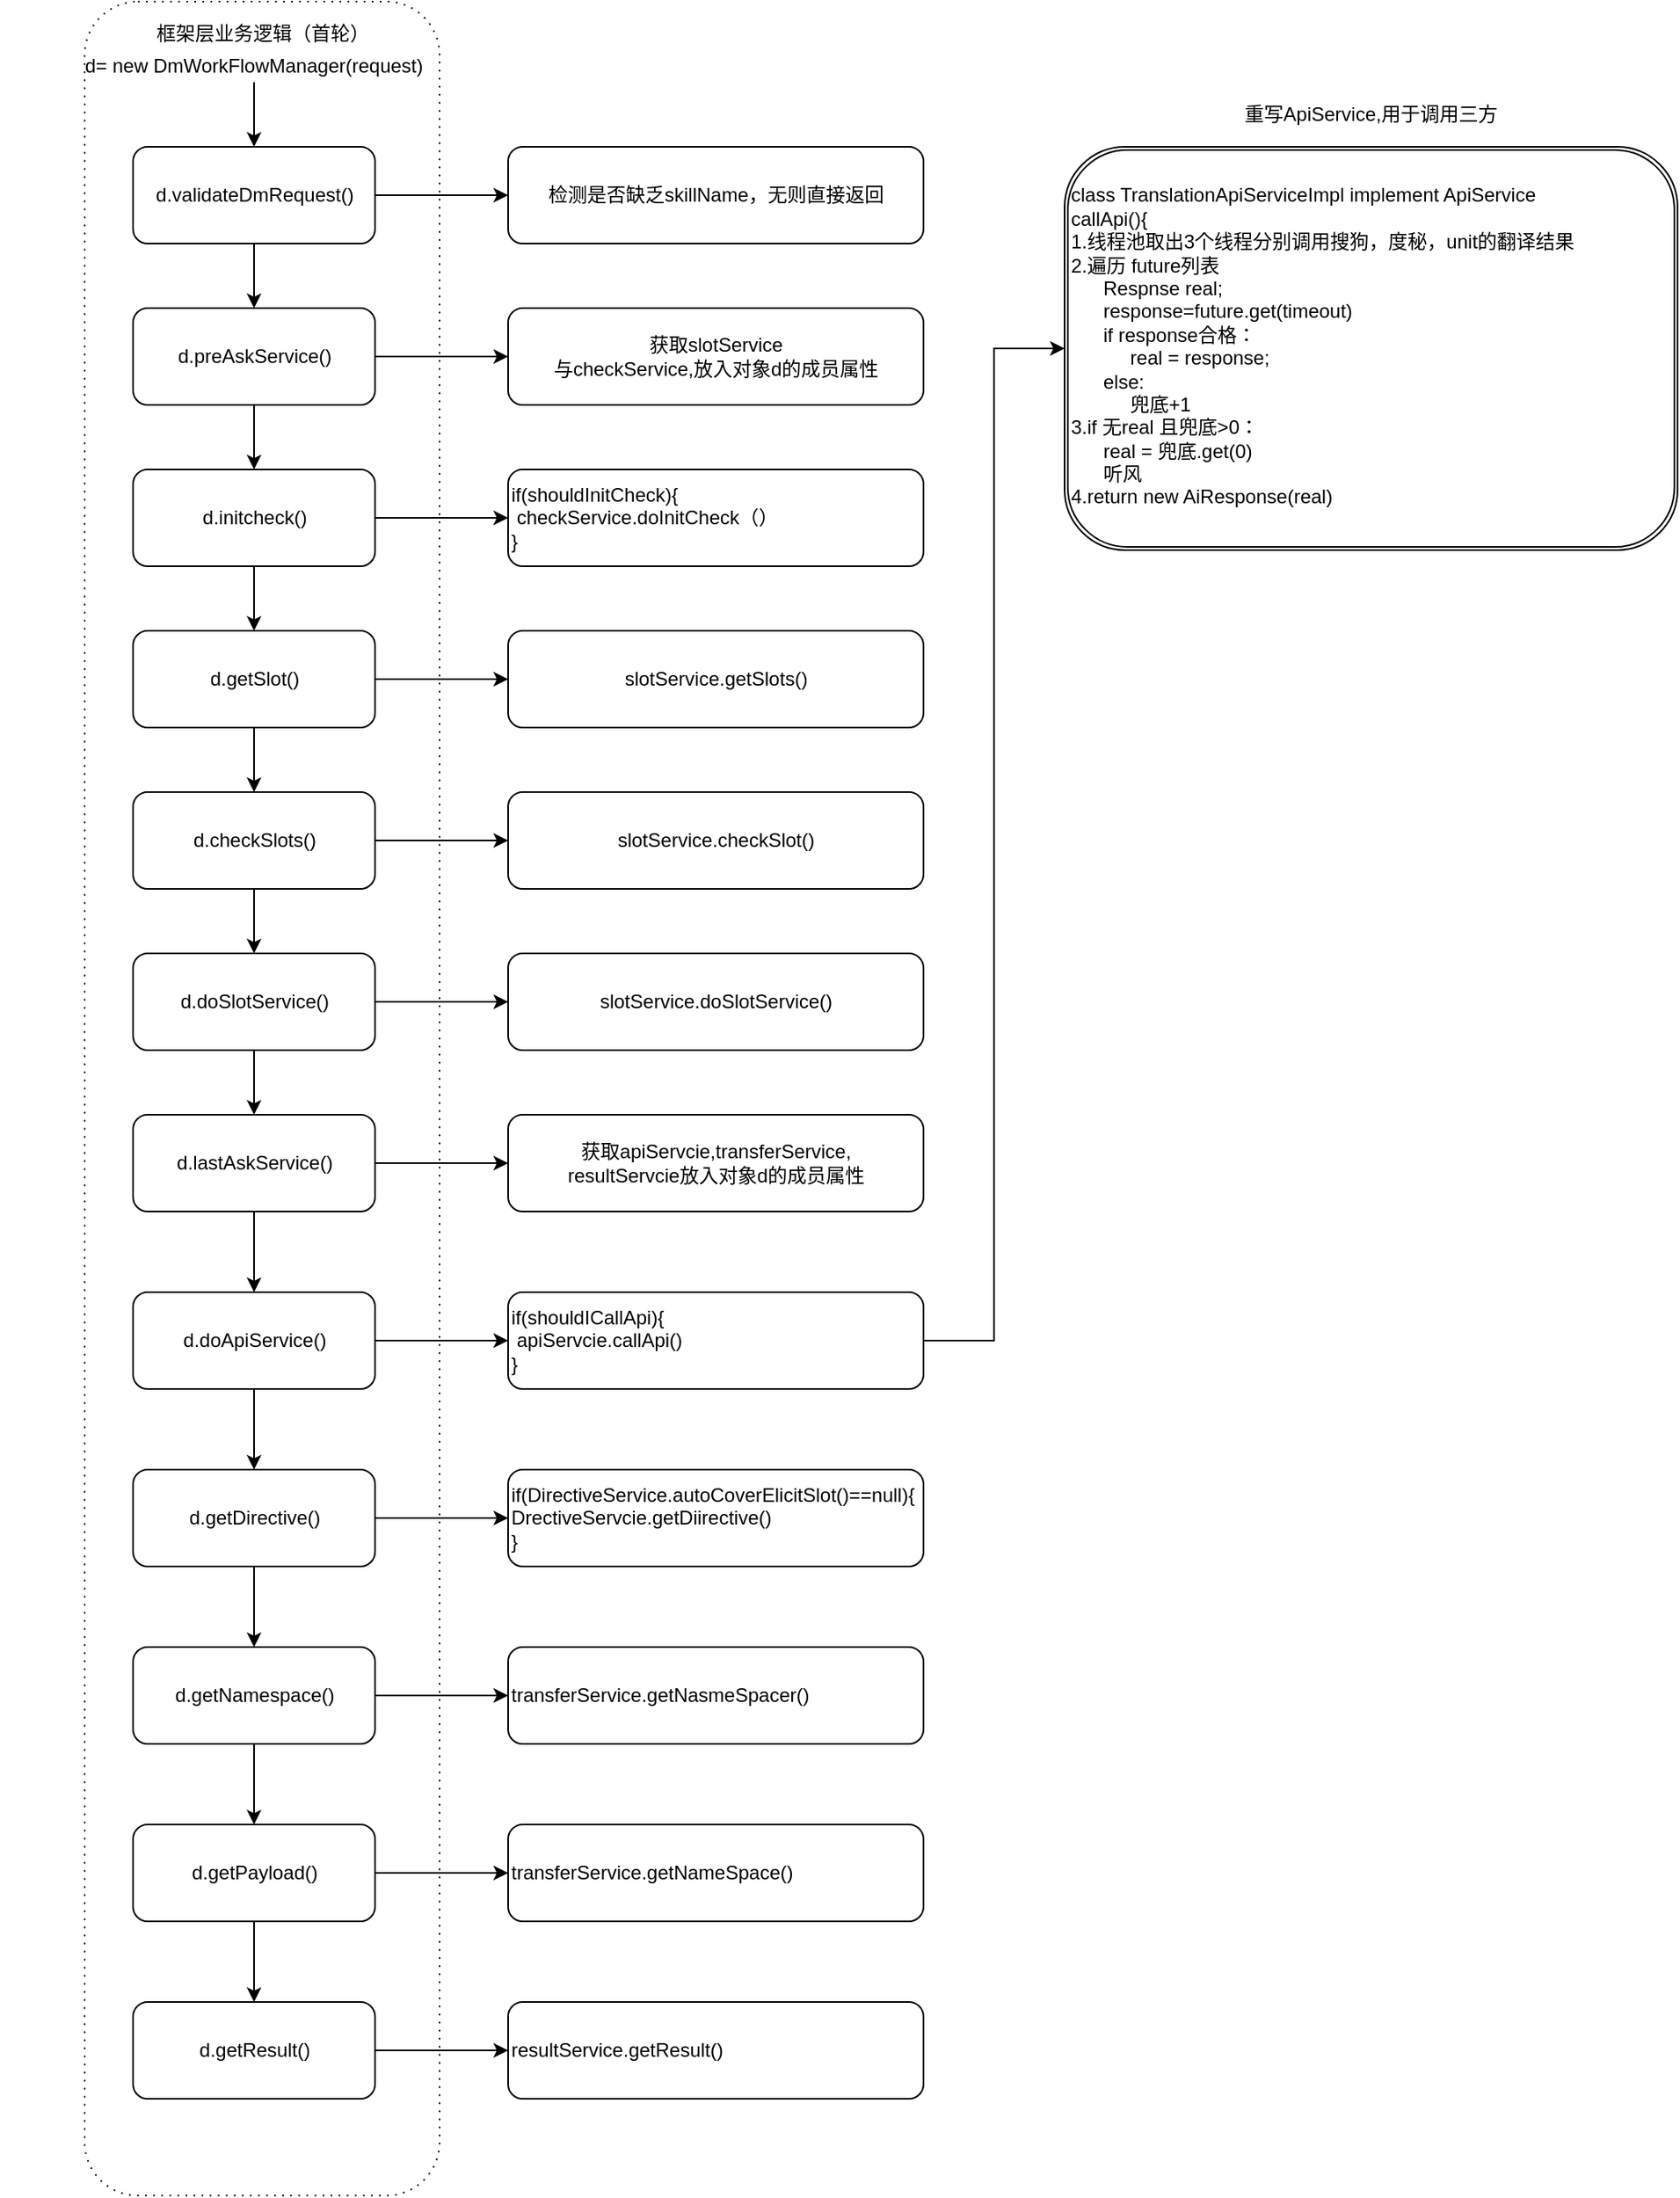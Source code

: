 <mxfile version="13.8.2" type="github">
  <diagram id="hl56yfetpkZTC3vXIedy" name="第 1 页">
    <mxGraphModel dx="541" dy="585" grid="1" gridSize="10" guides="1" tooltips="1" connect="1" arrows="1" fold="1" page="1" pageScale="1" pageWidth="1169" pageHeight="1654" math="0" shadow="0">
      <root>
        <mxCell id="0" />
        <mxCell id="1" parent="0" />
        <mxCell id="-9Mtz2GCRb9Vz_m4Vo6k-12" value="" style="shape=ext;rounded=1;html=1;whiteSpace=wrap;dashed=1;dashPattern=1 4;" vertex="1" parent="1">
          <mxGeometry x="92.5" y="40" width="220" height="1360" as="geometry" />
        </mxCell>
        <mxCell id="-9Mtz2GCRb9Vz_m4Vo6k-30" value="" style="edgeStyle=orthogonalEdgeStyle;rounded=0;orthogonalLoop=1;jettySize=auto;html=1;" edge="1" parent="1" source="-9Mtz2GCRb9Vz_m4Vo6k-1" target="-9Mtz2GCRb9Vz_m4Vo6k-29">
          <mxGeometry relative="1" as="geometry" />
        </mxCell>
        <mxCell id="-9Mtz2GCRb9Vz_m4Vo6k-1" value="d.validateDmRequest()" style="rounded=1;whiteSpace=wrap;html=1;" vertex="1" parent="1">
          <mxGeometry x="122.5" y="130" width="150" height="60" as="geometry" />
        </mxCell>
        <mxCell id="-9Mtz2GCRb9Vz_m4Vo6k-32" value="" style="edgeStyle=orthogonalEdgeStyle;rounded=0;orthogonalLoop=1;jettySize=auto;html=1;" edge="1" parent="1" source="-9Mtz2GCRb9Vz_m4Vo6k-2" target="-9Mtz2GCRb9Vz_m4Vo6k-31">
          <mxGeometry relative="1" as="geometry" />
        </mxCell>
        <mxCell id="-9Mtz2GCRb9Vz_m4Vo6k-2" value="d.preAskService()" style="rounded=1;whiteSpace=wrap;html=1;" vertex="1" parent="1">
          <mxGeometry x="122.5" y="230" width="150" height="60" as="geometry" />
        </mxCell>
        <mxCell id="-9Mtz2GCRb9Vz_m4Vo6k-16" value="" style="edgeStyle=orthogonalEdgeStyle;rounded=0;orthogonalLoop=1;jettySize=auto;html=1;" edge="1" parent="1" source="-9Mtz2GCRb9Vz_m4Vo6k-3" target="-9Mtz2GCRb9Vz_m4Vo6k-4">
          <mxGeometry relative="1" as="geometry" />
        </mxCell>
        <mxCell id="-9Mtz2GCRb9Vz_m4Vo6k-34" value="" style="edgeStyle=orthogonalEdgeStyle;rounded=0;orthogonalLoop=1;jettySize=auto;html=1;" edge="1" parent="1" source="-9Mtz2GCRb9Vz_m4Vo6k-3" target="-9Mtz2GCRb9Vz_m4Vo6k-33">
          <mxGeometry relative="1" as="geometry" />
        </mxCell>
        <mxCell id="-9Mtz2GCRb9Vz_m4Vo6k-3" value="d.initcheck()" style="rounded=1;whiteSpace=wrap;html=1;" vertex="1" parent="1">
          <mxGeometry x="122.5" y="330" width="150" height="60" as="geometry" />
        </mxCell>
        <mxCell id="-9Mtz2GCRb9Vz_m4Vo6k-18" value="" style="edgeStyle=orthogonalEdgeStyle;rounded=0;orthogonalLoop=1;jettySize=auto;html=1;" edge="1" parent="1" source="-9Mtz2GCRb9Vz_m4Vo6k-4" target="-9Mtz2GCRb9Vz_m4Vo6k-5">
          <mxGeometry relative="1" as="geometry" />
        </mxCell>
        <mxCell id="-9Mtz2GCRb9Vz_m4Vo6k-36" value="" style="edgeStyle=orthogonalEdgeStyle;rounded=0;orthogonalLoop=1;jettySize=auto;html=1;" edge="1" parent="1" source="-9Mtz2GCRb9Vz_m4Vo6k-4" target="-9Mtz2GCRb9Vz_m4Vo6k-35">
          <mxGeometry relative="1" as="geometry" />
        </mxCell>
        <mxCell id="-9Mtz2GCRb9Vz_m4Vo6k-4" value="d.getSlot()" style="rounded=1;whiteSpace=wrap;html=1;" vertex="1" parent="1">
          <mxGeometry x="122.5" y="430" width="150" height="60" as="geometry" />
        </mxCell>
        <mxCell id="-9Mtz2GCRb9Vz_m4Vo6k-17" value="" style="edgeStyle=orthogonalEdgeStyle;rounded=0;orthogonalLoop=1;jettySize=auto;html=1;" edge="1" parent="1" source="-9Mtz2GCRb9Vz_m4Vo6k-5" target="-9Mtz2GCRb9Vz_m4Vo6k-6">
          <mxGeometry relative="1" as="geometry" />
        </mxCell>
        <mxCell id="-9Mtz2GCRb9Vz_m4Vo6k-38" value="" style="edgeStyle=orthogonalEdgeStyle;rounded=0;orthogonalLoop=1;jettySize=auto;html=1;" edge="1" parent="1" source="-9Mtz2GCRb9Vz_m4Vo6k-5" target="-9Mtz2GCRb9Vz_m4Vo6k-37">
          <mxGeometry relative="1" as="geometry" />
        </mxCell>
        <mxCell id="-9Mtz2GCRb9Vz_m4Vo6k-5" value="d.checkSlots()" style="rounded=1;whiteSpace=wrap;html=1;" vertex="1" parent="1">
          <mxGeometry x="122.5" y="530" width="150" height="60" as="geometry" />
        </mxCell>
        <mxCell id="-9Mtz2GCRb9Vz_m4Vo6k-40" value="" style="edgeStyle=orthogonalEdgeStyle;rounded=0;orthogonalLoop=1;jettySize=auto;html=1;" edge="1" parent="1" source="-9Mtz2GCRb9Vz_m4Vo6k-6" target="-9Mtz2GCRb9Vz_m4Vo6k-39">
          <mxGeometry relative="1" as="geometry" />
        </mxCell>
        <mxCell id="-9Mtz2GCRb9Vz_m4Vo6k-43" value="" style="edgeStyle=orthogonalEdgeStyle;rounded=0;orthogonalLoop=1;jettySize=auto;html=1;" edge="1" parent="1" source="-9Mtz2GCRb9Vz_m4Vo6k-6" target="-9Mtz2GCRb9Vz_m4Vo6k-41">
          <mxGeometry relative="1" as="geometry" />
        </mxCell>
        <mxCell id="-9Mtz2GCRb9Vz_m4Vo6k-6" value="d.doSlotService()" style="rounded=1;whiteSpace=wrap;html=1;" vertex="1" parent="1">
          <mxGeometry x="122.5" y="630" width="150" height="60" as="geometry" />
        </mxCell>
        <mxCell id="-9Mtz2GCRb9Vz_m4Vo6k-20" value="" style="edgeStyle=orthogonalEdgeStyle;rounded=0;orthogonalLoop=1;jettySize=auto;html=1;" edge="1" parent="1" source="-9Mtz2GCRb9Vz_m4Vo6k-7" target="-9Mtz2GCRb9Vz_m4Vo6k-8">
          <mxGeometry relative="1" as="geometry" />
        </mxCell>
        <mxCell id="-9Mtz2GCRb9Vz_m4Vo6k-47" value="" style="edgeStyle=orthogonalEdgeStyle;rounded=0;orthogonalLoop=1;jettySize=auto;html=1;" edge="1" parent="1" source="-9Mtz2GCRb9Vz_m4Vo6k-7" target="-9Mtz2GCRb9Vz_m4Vo6k-46">
          <mxGeometry relative="1" as="geometry" />
        </mxCell>
        <mxCell id="-9Mtz2GCRb9Vz_m4Vo6k-7" value="d.doApiService()" style="rounded=1;whiteSpace=wrap;html=1;" vertex="1" parent="1">
          <mxGeometry x="122.5" y="840" width="150" height="60" as="geometry" />
        </mxCell>
        <mxCell id="-9Mtz2GCRb9Vz_m4Vo6k-21" value="" style="edgeStyle=orthogonalEdgeStyle;rounded=0;orthogonalLoop=1;jettySize=auto;html=1;" edge="1" parent="1" source="-9Mtz2GCRb9Vz_m4Vo6k-8" target="-9Mtz2GCRb9Vz_m4Vo6k-9">
          <mxGeometry relative="1" as="geometry" />
        </mxCell>
        <mxCell id="-9Mtz2GCRb9Vz_m4Vo6k-50" value="" style="edgeStyle=orthogonalEdgeStyle;rounded=0;orthogonalLoop=1;jettySize=auto;html=1;" edge="1" parent="1" source="-9Mtz2GCRb9Vz_m4Vo6k-8" target="-9Mtz2GCRb9Vz_m4Vo6k-49">
          <mxGeometry relative="1" as="geometry" />
        </mxCell>
        <mxCell id="-9Mtz2GCRb9Vz_m4Vo6k-8" value="d.getDirective()" style="rounded=1;whiteSpace=wrap;html=1;" vertex="1" parent="1">
          <mxGeometry x="122.5" y="950" width="150" height="60" as="geometry" />
        </mxCell>
        <mxCell id="-9Mtz2GCRb9Vz_m4Vo6k-22" value="" style="edgeStyle=orthogonalEdgeStyle;rounded=0;orthogonalLoop=1;jettySize=auto;html=1;" edge="1" parent="1" source="-9Mtz2GCRb9Vz_m4Vo6k-9" target="-9Mtz2GCRb9Vz_m4Vo6k-10">
          <mxGeometry relative="1" as="geometry" />
        </mxCell>
        <mxCell id="-9Mtz2GCRb9Vz_m4Vo6k-53" value="" style="edgeStyle=orthogonalEdgeStyle;rounded=0;orthogonalLoop=1;jettySize=auto;html=1;" edge="1" parent="1" source="-9Mtz2GCRb9Vz_m4Vo6k-9" target="-9Mtz2GCRb9Vz_m4Vo6k-51">
          <mxGeometry relative="1" as="geometry" />
        </mxCell>
        <mxCell id="-9Mtz2GCRb9Vz_m4Vo6k-9" value="d.getNamespace()" style="rounded=1;whiteSpace=wrap;html=1;" vertex="1" parent="1">
          <mxGeometry x="122.5" y="1060" width="150" height="60" as="geometry" />
        </mxCell>
        <mxCell id="-9Mtz2GCRb9Vz_m4Vo6k-23" value="" style="edgeStyle=orthogonalEdgeStyle;rounded=0;orthogonalLoop=1;jettySize=auto;html=1;" edge="1" parent="1" source="-9Mtz2GCRb9Vz_m4Vo6k-10" target="-9Mtz2GCRb9Vz_m4Vo6k-11">
          <mxGeometry relative="1" as="geometry" />
        </mxCell>
        <mxCell id="-9Mtz2GCRb9Vz_m4Vo6k-55" value="" style="edgeStyle=orthogonalEdgeStyle;rounded=0;orthogonalLoop=1;jettySize=auto;html=1;" edge="1" parent="1" source="-9Mtz2GCRb9Vz_m4Vo6k-10" target="-9Mtz2GCRb9Vz_m4Vo6k-54">
          <mxGeometry relative="1" as="geometry" />
        </mxCell>
        <mxCell id="-9Mtz2GCRb9Vz_m4Vo6k-10" value="d.getPayload()" style="rounded=1;whiteSpace=wrap;html=1;" vertex="1" parent="1">
          <mxGeometry x="122.5" y="1170" width="150" height="60" as="geometry" />
        </mxCell>
        <mxCell id="-9Mtz2GCRb9Vz_m4Vo6k-57" value="" style="edgeStyle=orthogonalEdgeStyle;rounded=0;orthogonalLoop=1;jettySize=auto;html=1;" edge="1" parent="1" source="-9Mtz2GCRb9Vz_m4Vo6k-11" target="-9Mtz2GCRb9Vz_m4Vo6k-56">
          <mxGeometry relative="1" as="geometry" />
        </mxCell>
        <mxCell id="-9Mtz2GCRb9Vz_m4Vo6k-11" value="d.getResult()" style="rounded=1;whiteSpace=wrap;html=1;" vertex="1" parent="1">
          <mxGeometry x="122.5" y="1280" width="150" height="60" as="geometry" />
        </mxCell>
        <mxCell id="-9Mtz2GCRb9Vz_m4Vo6k-27" value="" style="edgeStyle=orthogonalEdgeStyle;rounded=0;orthogonalLoop=1;jettySize=auto;html=1;" edge="1" parent="1" source="-9Mtz2GCRb9Vz_m4Vo6k-13" target="-9Mtz2GCRb9Vz_m4Vo6k-1">
          <mxGeometry relative="1" as="geometry" />
        </mxCell>
        <mxCell id="-9Mtz2GCRb9Vz_m4Vo6k-13" value="d= new DmWorkFlowManager(request)" style="text;html=1;strokeColor=none;fillColor=none;align=center;verticalAlign=middle;whiteSpace=wrap;rounded=0;" vertex="1" parent="1">
          <mxGeometry x="40" y="70" width="315" height="20" as="geometry" />
        </mxCell>
        <mxCell id="-9Mtz2GCRb9Vz_m4Vo6k-14" value="" style="endArrow=classic;html=1;exitX=0.5;exitY=1;exitDx=0;exitDy=0;" edge="1" parent="1" source="-9Mtz2GCRb9Vz_m4Vo6k-1" target="-9Mtz2GCRb9Vz_m4Vo6k-2">
          <mxGeometry width="50" height="50" relative="1" as="geometry">
            <mxPoint x="332.5" y="150" as="sourcePoint" />
            <mxPoint x="382.5" y="100" as="targetPoint" />
          </mxGeometry>
        </mxCell>
        <mxCell id="-9Mtz2GCRb9Vz_m4Vo6k-15" value="" style="endArrow=classic;html=1;exitX=0.5;exitY=1;exitDx=0;exitDy=0;entryX=0.5;entryY=0;entryDx=0;entryDy=0;" edge="1" parent="1" source="-9Mtz2GCRb9Vz_m4Vo6k-2" target="-9Mtz2GCRb9Vz_m4Vo6k-3">
          <mxGeometry width="50" height="50" relative="1" as="geometry">
            <mxPoint x="192.5" y="200" as="sourcePoint" />
            <mxPoint x="192.5" y="240" as="targetPoint" />
          </mxGeometry>
        </mxCell>
        <mxCell id="-9Mtz2GCRb9Vz_m4Vo6k-28" value="框架层业务逻辑（首轮）" style="text;html=1;strokeColor=none;fillColor=none;align=center;verticalAlign=middle;whiteSpace=wrap;rounded=0;" vertex="1" parent="1">
          <mxGeometry x="127.5" y="50" width="150" height="20" as="geometry" />
        </mxCell>
        <mxCell id="-9Mtz2GCRb9Vz_m4Vo6k-29" value="检测是否缺乏skillName，无则直接返回" style="rounded=1;whiteSpace=wrap;html=1;" vertex="1" parent="1">
          <mxGeometry x="355" y="130" width="257.5" height="60" as="geometry" />
        </mxCell>
        <mxCell id="-9Mtz2GCRb9Vz_m4Vo6k-31" value="获取slotService&lt;br&gt;与checkService,放入对象d的成员属性" style="rounded=1;whiteSpace=wrap;html=1;" vertex="1" parent="1">
          <mxGeometry x="355" y="230" width="257.5" height="60" as="geometry" />
        </mxCell>
        <mxCell id="-9Mtz2GCRb9Vz_m4Vo6k-33" value="if(shouldInitCheck){&lt;br&gt;&amp;nbsp;checkService.doInitCheck（）&lt;br&gt;}" style="rounded=1;whiteSpace=wrap;html=1;align=left;" vertex="1" parent="1">
          <mxGeometry x="355" y="330" width="257.5" height="60" as="geometry" />
        </mxCell>
        <mxCell id="-9Mtz2GCRb9Vz_m4Vo6k-35" value="slotService.getSlots()" style="rounded=1;whiteSpace=wrap;html=1;" vertex="1" parent="1">
          <mxGeometry x="355" y="430" width="257.5" height="60" as="geometry" />
        </mxCell>
        <mxCell id="-9Mtz2GCRb9Vz_m4Vo6k-37" value="slotService.checkSlot()" style="rounded=1;whiteSpace=wrap;html=1;" vertex="1" parent="1">
          <mxGeometry x="355" y="530" width="257.5" height="60" as="geometry" />
        </mxCell>
        <mxCell id="-9Mtz2GCRb9Vz_m4Vo6k-39" value="slotService.doSlotService()" style="rounded=1;whiteSpace=wrap;html=1;" vertex="1" parent="1">
          <mxGeometry x="355" y="630" width="257.5" height="60" as="geometry" />
        </mxCell>
        <mxCell id="-9Mtz2GCRb9Vz_m4Vo6k-42" value="" style="edgeStyle=orthogonalEdgeStyle;rounded=0;orthogonalLoop=1;jettySize=auto;html=1;" edge="1" parent="1" source="-9Mtz2GCRb9Vz_m4Vo6k-41" target="-9Mtz2GCRb9Vz_m4Vo6k-7">
          <mxGeometry relative="1" as="geometry" />
        </mxCell>
        <mxCell id="-9Mtz2GCRb9Vz_m4Vo6k-45" value="" style="edgeStyle=orthogonalEdgeStyle;rounded=0;orthogonalLoop=1;jettySize=auto;html=1;" edge="1" parent="1" source="-9Mtz2GCRb9Vz_m4Vo6k-41" target="-9Mtz2GCRb9Vz_m4Vo6k-44">
          <mxGeometry relative="1" as="geometry" />
        </mxCell>
        <mxCell id="-9Mtz2GCRb9Vz_m4Vo6k-41" value="d.lastAskService()" style="rounded=1;whiteSpace=wrap;html=1;" vertex="1" parent="1">
          <mxGeometry x="122.5" y="730" width="150" height="60" as="geometry" />
        </mxCell>
        <mxCell id="-9Mtz2GCRb9Vz_m4Vo6k-44" value="获取apiServcie,transferService,&lt;br&gt;resultServcie放入对象d的成员属性" style="rounded=1;whiteSpace=wrap;html=1;" vertex="1" parent="1">
          <mxGeometry x="355" y="730" width="257.5" height="60" as="geometry" />
        </mxCell>
        <mxCell id="-9Mtz2GCRb9Vz_m4Vo6k-61" style="edgeStyle=orthogonalEdgeStyle;rounded=0;orthogonalLoop=1;jettySize=auto;html=1;exitX=1;exitY=0.5;exitDx=0;exitDy=0;entryX=0;entryY=0.5;entryDx=0;entryDy=0;" edge="1" parent="1" source="-9Mtz2GCRb9Vz_m4Vo6k-46" target="-9Mtz2GCRb9Vz_m4Vo6k-58">
          <mxGeometry relative="1" as="geometry">
            <mxPoint x="640" y="212" as="targetPoint" />
          </mxGeometry>
        </mxCell>
        <mxCell id="-9Mtz2GCRb9Vz_m4Vo6k-46" value="if(shouldICallApi){&lt;br&gt;&amp;nbsp;apiServcie.callApi()&lt;br&gt;}" style="rounded=1;whiteSpace=wrap;html=1;align=left;" vertex="1" parent="1">
          <mxGeometry x="355" y="840" width="257.5" height="60" as="geometry" />
        </mxCell>
        <mxCell id="-9Mtz2GCRb9Vz_m4Vo6k-49" value="if(DirectiveService.autoCoverElicitSlot()==null){&lt;br&gt;DrectiveServcie.getDiirective()&lt;br&gt;}" style="rounded=1;whiteSpace=wrap;html=1;align=left;" vertex="1" parent="1">
          <mxGeometry x="355" y="950" width="257.5" height="60" as="geometry" />
        </mxCell>
        <mxCell id="-9Mtz2GCRb9Vz_m4Vo6k-51" value="transferService.getNasmeSpacer()" style="rounded=1;whiteSpace=wrap;html=1;align=left;" vertex="1" parent="1">
          <mxGeometry x="355" y="1060" width="257.5" height="60" as="geometry" />
        </mxCell>
        <mxCell id="-9Mtz2GCRb9Vz_m4Vo6k-54" value="transferService.getNameSpace()" style="rounded=1;whiteSpace=wrap;html=1;align=left;" vertex="1" parent="1">
          <mxGeometry x="355" y="1170" width="257.5" height="60" as="geometry" />
        </mxCell>
        <mxCell id="-9Mtz2GCRb9Vz_m4Vo6k-56" value="resultService.getResult()" style="rounded=1;whiteSpace=wrap;html=1;align=left;" vertex="1" parent="1">
          <mxGeometry x="355" y="1280" width="257.5" height="60" as="geometry" />
        </mxCell>
        <mxCell id="-9Mtz2GCRb9Vz_m4Vo6k-58" value="&lt;br&gt;class TranslationApiServiceImpl implement ApiService&lt;br&gt;callApi(){&lt;br&gt;1.线程池取出3个线程分别调用搜狗，度秘，unit的翻译结果&lt;br&gt;2.遍历 future列表&lt;br&gt;&amp;nbsp; &amp;nbsp; &amp;nbsp; Respnse real;&lt;br&gt;&amp;nbsp; &amp;nbsp; &amp;nbsp; response=future.get(timeout)&lt;br&gt;&amp;nbsp; &amp;nbsp; &amp;nbsp; if response合格：&lt;br&gt;&amp;nbsp; &amp;nbsp; &amp;nbsp; &amp;nbsp; &amp;nbsp; &amp;nbsp;real = response;&lt;br&gt;&amp;nbsp; &amp;nbsp; &amp;nbsp; else:&lt;br&gt;&amp;nbsp; &amp;nbsp; &amp;nbsp; &amp;nbsp; &amp;nbsp; &amp;nbsp;兜底+1&lt;br&gt;3.if 无real 且兜底&amp;gt;0：&lt;br&gt;&amp;nbsp; &amp;nbsp; &amp;nbsp; real = 兜底.get(0)&lt;br&gt;&amp;nbsp; &amp;nbsp; &amp;nbsp; 听风&lt;br&gt;4.return new AiResponse(real)&lt;br&gt;&amp;nbsp; &amp;nbsp; &amp;nbsp;&amp;nbsp;&lt;br&gt;&amp;nbsp; &amp;nbsp; &amp;nbsp; &amp;nbsp;&lt;br&gt;&lt;br&gt;&lt;br&gt;" style="shape=ext;double=1;rounded=1;whiteSpace=wrap;html=1;align=left;verticalAlign=top;" vertex="1" parent="1">
          <mxGeometry x="700" y="130" width="380" height="250" as="geometry" />
        </mxCell>
        <mxCell id="-9Mtz2GCRb9Vz_m4Vo6k-60" value="重写ApiService,用于调用三方" style="text;html=1;strokeColor=none;fillColor=none;align=center;verticalAlign=middle;whiteSpace=wrap;rounded=0;" vertex="1" parent="1">
          <mxGeometry x="760" y="100" width="260" height="20" as="geometry" />
        </mxCell>
      </root>
    </mxGraphModel>
  </diagram>
</mxfile>
